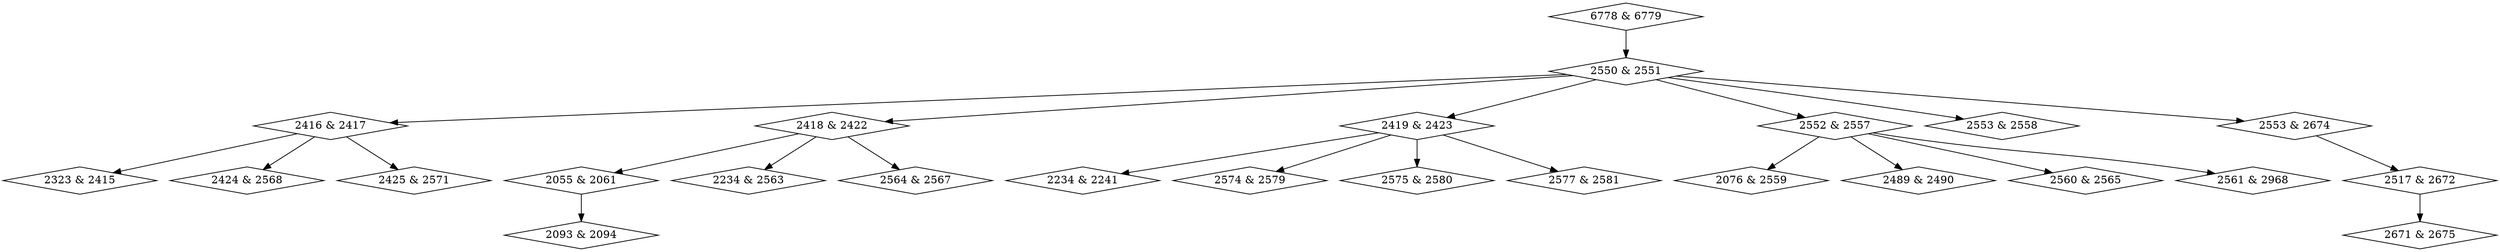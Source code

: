 digraph {
0 [label = "2055 & 2061", shape = diamond];
1 [label = "2076 & 2559", shape = diamond];
2 [label = "2093 & 2094", shape = diamond];
3 [label = "2234 & 2241", shape = diamond];
4 [label = "2234 & 2563", shape = diamond];
5 [label = "2323 & 2415", shape = diamond];
6 [label = "2416 & 2417", shape = diamond];
7 [label = "2418 & 2422", shape = diamond];
8 [label = "2419 & 2423", shape = diamond];
9 [label = "2424 & 2568", shape = diamond];
10 [label = "2425 & 2571", shape = diamond];
11 [label = "2489 & 2490", shape = diamond];
12 [label = "2517 & 2672", shape = diamond];
13 [label = "2550 & 2551", shape = diamond];
14 [label = "2552 & 2557", shape = diamond];
15 [label = "2553 & 2558", shape = diamond];
16 [label = "2553 & 2674", shape = diamond];
17 [label = "2560 & 2565", shape = diamond];
18 [label = "2561 & 2968", shape = diamond];
19 [label = "2564 & 2567", shape = diamond];
20 [label = "2574 & 2579", shape = diamond];
21 [label = "2575 & 2580", shape = diamond];
22 [label = "2577 & 2581", shape = diamond];
23 [label = "2671 & 2675", shape = diamond];
24 [label = "6778 & 6779", shape = diamond];
0->2;
6->5;
6->9;
6->10;
7->0;
7->4;
7->19;
8->3;
8->20;
8->21;
8->22;
12->23;
13->6;
13->7;
13->8;
13->14;
13->15;
13->16;
14->1;
14->11;
14->17;
14->18;
16->12;
24->13;
}
